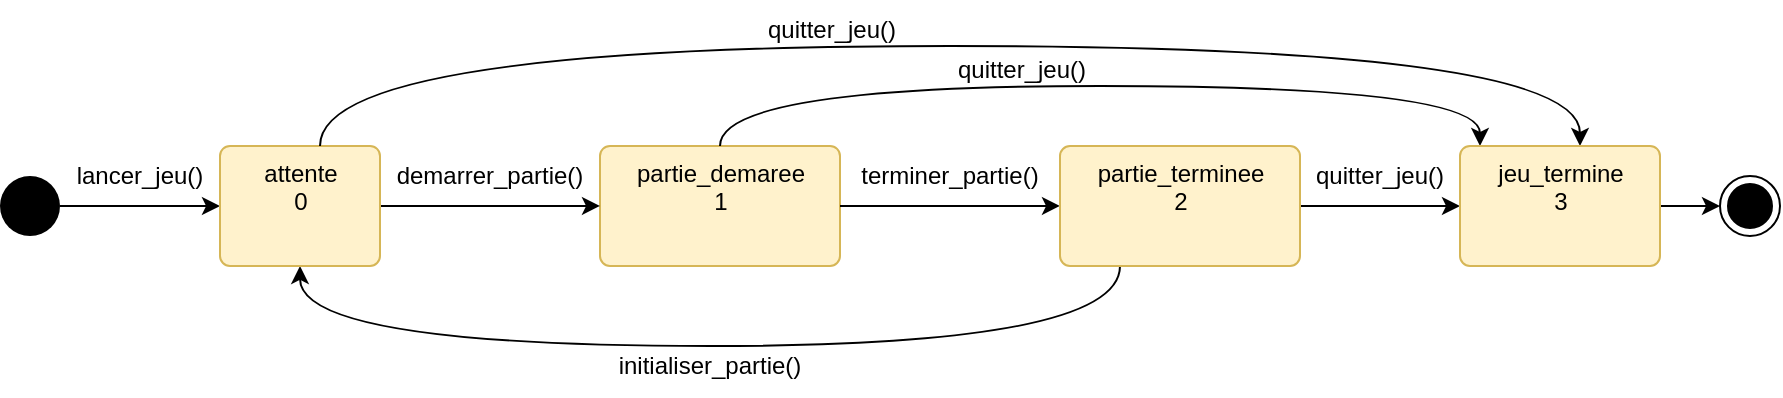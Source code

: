 <mxfile version="20.3.0" type="device"><diagram id="DOnwa_qIddVX2aWegV_k" name="Page-1"><mxGraphModel dx="1016" dy="704" grid="1" gridSize="10" guides="1" tooltips="1" connect="1" arrows="1" fold="1" page="1" pageScale="1" pageWidth="1169" pageHeight="827" math="0" shadow="0"><root><mxCell id="0"/><mxCell id="1" parent="0"/><mxCell id="nwEWL_xv32pDFeLRWcYY-32" value="partie_demaree&lt;br&gt;1" style="html=1;align=center;verticalAlign=top;rounded=1;absoluteArcSize=1;arcSize=10;fillColor=#fff2cc;strokeColor=#d6b656;fillStyle=solid;" vertex="1" parent="1"><mxGeometry x="500" y="709.96" width="120" height="60.04" as="geometry"/></mxCell><mxCell id="nwEWL_xv32pDFeLRWcYY-34" value="" style="edgeStyle=orthogonalEdgeStyle;rounded=0;orthogonalLoop=1;jettySize=auto;html=1;exitX=1;exitY=0.5;exitDx=0;exitDy=0;" edge="1" parent="1" source="nwEWL_xv32pDFeLRWcYY-32" target="nwEWL_xv32pDFeLRWcYY-33"><mxGeometry relative="1" as="geometry"><mxPoint x="680" y="709.96" as="targetPoint"/></mxGeometry></mxCell><mxCell id="nwEWL_xv32pDFeLRWcYY-39" style="edgeStyle=orthogonalEdgeStyle;orthogonalLoop=1;jettySize=auto;html=1;entryX=0.5;entryY=1;entryDx=0;entryDy=0;curved=1;exitX=0.25;exitY=1;exitDx=0;exitDy=0;" edge="1" parent="1" source="nwEWL_xv32pDFeLRWcYY-33" target="nwEWL_xv32pDFeLRWcYY-37"><mxGeometry relative="1" as="geometry"><Array as="points"><mxPoint x="760" y="810"/><mxPoint x="350" y="810"/></Array></mxGeometry></mxCell><mxCell id="nwEWL_xv32pDFeLRWcYY-41" style="edgeStyle=orthogonalEdgeStyle;curved=1;orthogonalLoop=1;jettySize=auto;html=1;" edge="1" parent="1" source="nwEWL_xv32pDFeLRWcYY-45" target="nwEWL_xv32pDFeLRWcYY-40"><mxGeometry relative="1" as="geometry"/></mxCell><mxCell id="nwEWL_xv32pDFeLRWcYY-46" style="edgeStyle=orthogonalEdgeStyle;curved=1;orthogonalLoop=1;jettySize=auto;html=1;" edge="1" parent="1" source="nwEWL_xv32pDFeLRWcYY-33" target="nwEWL_xv32pDFeLRWcYY-45"><mxGeometry relative="1" as="geometry"/></mxCell><mxCell id="nwEWL_xv32pDFeLRWcYY-33" value="partie_terminee&lt;br&gt;2" style="html=1;align=center;verticalAlign=top;rounded=1;absoluteArcSize=1;arcSize=10;dashed=0;fillColor=#fff2cc;strokeColor=#d6b656;" vertex="1" parent="1"><mxGeometry x="730" y="710" width="120" height="60" as="geometry"/></mxCell><mxCell id="nwEWL_xv32pDFeLRWcYY-36" value="" style="edgeStyle=orthogonalEdgeStyle;rounded=0;orthogonalLoop=1;jettySize=auto;html=1;" edge="1" parent="1" source="nwEWL_xv32pDFeLRWcYY-35" target="nwEWL_xv32pDFeLRWcYY-37"><mxGeometry relative="1" as="geometry"><mxPoint x="290" y="789.96" as="targetPoint"/></mxGeometry></mxCell><mxCell id="nwEWL_xv32pDFeLRWcYY-35" value="" style="ellipse;fillColor=#000000;strokeColor=none;" vertex="1" parent="1"><mxGeometry x="200" y="725" width="30" height="30" as="geometry"/></mxCell><mxCell id="nwEWL_xv32pDFeLRWcYY-38" style="edgeStyle=orthogonalEdgeStyle;rounded=0;orthogonalLoop=1;jettySize=auto;html=1;entryX=0;entryY=0.5;entryDx=0;entryDy=0;" edge="1" parent="1" source="nwEWL_xv32pDFeLRWcYY-37" target="nwEWL_xv32pDFeLRWcYY-32"><mxGeometry relative="1" as="geometry"><mxPoint x="500" y="740" as="targetPoint"/></mxGeometry></mxCell><mxCell id="nwEWL_xv32pDFeLRWcYY-37" value="attente&lt;br&gt;0" style="html=1;align=center;verticalAlign=top;rounded=1;absoluteArcSize=1;arcSize=10;dashed=0;fillColor=#fff2cc;strokeColor=#d6b656;" vertex="1" parent="1"><mxGeometry x="310" y="709.96" width="80" height="60" as="geometry"/></mxCell><mxCell id="nwEWL_xv32pDFeLRWcYY-40" value="" style="ellipse;html=1;shape=endState;fillColor=strokeColor;" vertex="1" parent="1"><mxGeometry x="1060" y="724.96" width="30" height="30" as="geometry"/></mxCell><mxCell id="nwEWL_xv32pDFeLRWcYY-42" style="edgeStyle=orthogonalEdgeStyle;orthogonalLoop=1;jettySize=auto;html=1;curved=1;" edge="1" parent="1" source="nwEWL_xv32pDFeLRWcYY-37" target="nwEWL_xv32pDFeLRWcYY-45"><mxGeometry relative="1" as="geometry"><mxPoint x="745.0" y="779.96" as="sourcePoint"/><mxPoint x="370" y="779.96" as="targetPoint"/><Array as="points"><mxPoint x="360" y="660"/><mxPoint x="990" y="660"/></Array></mxGeometry></mxCell><mxCell id="nwEWL_xv32pDFeLRWcYY-43" style="edgeStyle=orthogonalEdgeStyle;orthogonalLoop=1;jettySize=auto;html=1;curved=1;exitX=0.5;exitY=0;exitDx=0;exitDy=0;" edge="1" parent="1" source="nwEWL_xv32pDFeLRWcYY-32" target="nwEWL_xv32pDFeLRWcYY-45"><mxGeometry relative="1" as="geometry"><mxPoint x="370.043" y="719.96" as="sourcePoint"/><mxPoint x="875.0" y="734.96" as="targetPoint"/><Array as="points"><mxPoint x="560" y="680"/><mxPoint x="940" y="680"/></Array></mxGeometry></mxCell><mxCell id="nwEWL_xv32pDFeLRWcYY-45" value="jeu_termine&lt;br&gt;3" style="html=1;align=center;verticalAlign=top;rounded=1;absoluteArcSize=1;arcSize=10;dashed=0;fillColor=#fff2cc;strokeColor=#d6b656;" vertex="1" parent="1"><mxGeometry x="930" y="709.96" width="100" height="60" as="geometry"/></mxCell><mxCell id="nwEWL_xv32pDFeLRWcYY-47" value="demarrer_partie()" style="text;html=1;strokeColor=none;fillColor=none;align=center;verticalAlign=middle;whiteSpace=wrap;rounded=0;" vertex="1" parent="1"><mxGeometry x="390" y="709.96" width="110" height="30" as="geometry"/></mxCell><mxCell id="nwEWL_xv32pDFeLRWcYY-48" value="quitter_jeu()" style="text;html=1;strokeColor=none;fillColor=none;align=center;verticalAlign=middle;whiteSpace=wrap;rounded=0;" vertex="1" parent="1"><mxGeometry x="561" y="637" width="110" height="30" as="geometry"/></mxCell><mxCell id="nwEWL_xv32pDFeLRWcYY-49" value="quitter_jeu()" style="text;html=1;strokeColor=none;fillColor=none;align=center;verticalAlign=middle;whiteSpace=wrap;rounded=0;" vertex="1" parent="1"><mxGeometry x="656" y="657" width="110" height="30" as="geometry"/></mxCell><mxCell id="nwEWL_xv32pDFeLRWcYY-51" value="lancer_jeu()" style="text;html=1;strokeColor=none;fillColor=none;align=center;verticalAlign=middle;whiteSpace=wrap;rounded=0;" vertex="1" parent="1"><mxGeometry x="230" y="709.96" width="80" height="30" as="geometry"/></mxCell><mxCell id="nwEWL_xv32pDFeLRWcYY-52" value="initialiser_partie()" style="text;html=1;strokeColor=none;fillColor=none;align=center;verticalAlign=middle;whiteSpace=wrap;rounded=0;" vertex="1" parent="1"><mxGeometry x="500" y="805" width="110" height="30" as="geometry"/></mxCell><mxCell id="nwEWL_xv32pDFeLRWcYY-53" value="terminer_partie()" style="text;html=1;strokeColor=none;fillColor=none;align=center;verticalAlign=middle;whiteSpace=wrap;rounded=0;" vertex="1" parent="1"><mxGeometry x="620" y="710" width="110" height="30" as="geometry"/></mxCell><mxCell id="nwEWL_xv32pDFeLRWcYY-54" value="quitter_jeu()" style="text;html=1;strokeColor=none;fillColor=none;align=center;verticalAlign=middle;whiteSpace=wrap;rounded=0;" vertex="1" parent="1"><mxGeometry x="850" y="709.96" width="80" height="30" as="geometry"/></mxCell></root></mxGraphModel></diagram></mxfile>